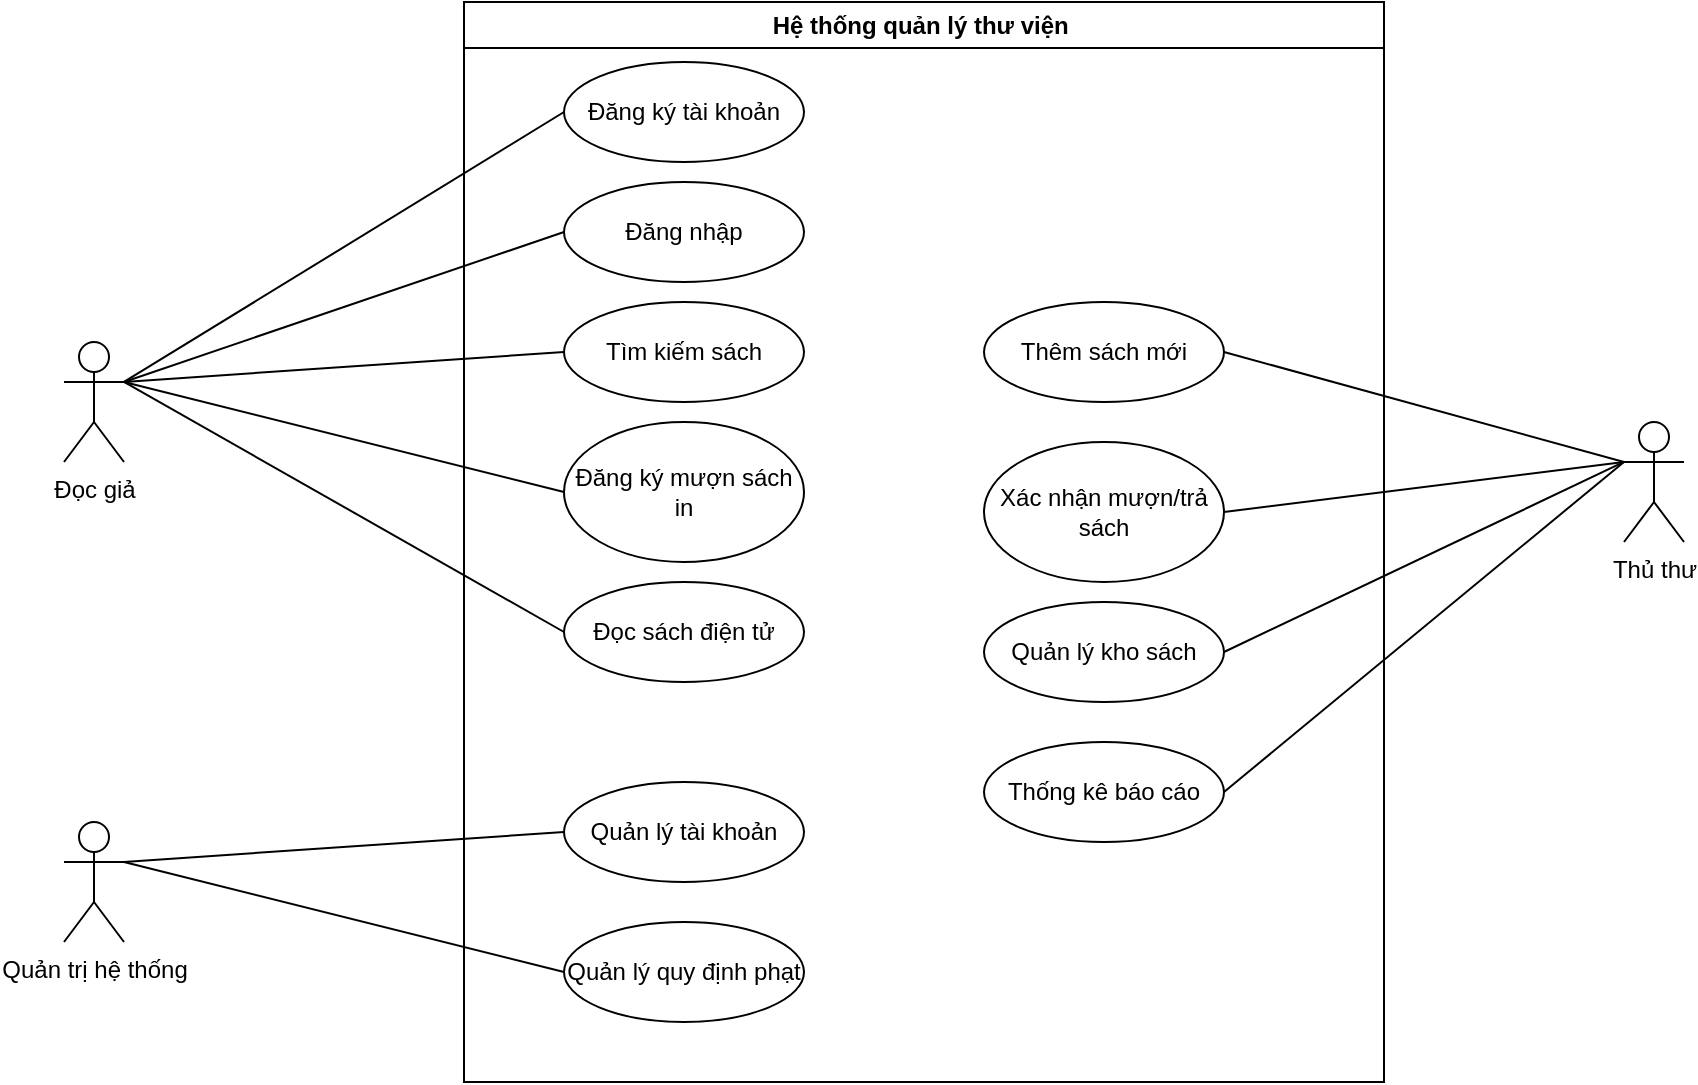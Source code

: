 <mxfile version="26.2.15">
  <diagram name="Trang-1" id="g6s2iFGcWP1NQxrpl8Js">
    <mxGraphModel dx="2253" dy="1945" grid="1" gridSize="10" guides="1" tooltips="1" connect="1" arrows="1" fold="1" page="1" pageScale="1" pageWidth="827" pageHeight="1169" math="0" shadow="0">
      <root>
        <mxCell id="0" />
        <mxCell id="1" parent="0" />
        <mxCell id="h4cMV4vLyfonSzW7anRb-2" value="Hệ thống quản lý thư viện&amp;nbsp;" style="swimlane;whiteSpace=wrap;html=1;" vertex="1" parent="1">
          <mxGeometry x="60" y="-110" width="460" height="540" as="geometry" />
        </mxCell>
        <mxCell id="h4cMV4vLyfonSzW7anRb-4" value="Đăng ký tài khoản" style="ellipse;whiteSpace=wrap;html=1;" vertex="1" parent="h4cMV4vLyfonSzW7anRb-2">
          <mxGeometry x="50" y="30" width="120" height="50" as="geometry" />
        </mxCell>
        <mxCell id="h4cMV4vLyfonSzW7anRb-9" value="Đăng nhập" style="ellipse;whiteSpace=wrap;html=1;" vertex="1" parent="h4cMV4vLyfonSzW7anRb-2">
          <mxGeometry x="50" y="90" width="120" height="50" as="geometry" />
        </mxCell>
        <mxCell id="h4cMV4vLyfonSzW7anRb-10" value="Tìm kiếm sách" style="ellipse;whiteSpace=wrap;html=1;" vertex="1" parent="h4cMV4vLyfonSzW7anRb-2">
          <mxGeometry x="50" y="150" width="120" height="50" as="geometry" />
        </mxCell>
        <mxCell id="h4cMV4vLyfonSzW7anRb-11" value="Đăng ký mượn sách in" style="ellipse;whiteSpace=wrap;html=1;" vertex="1" parent="h4cMV4vLyfonSzW7anRb-2">
          <mxGeometry x="50" y="210" width="120" height="70" as="geometry" />
        </mxCell>
        <mxCell id="h4cMV4vLyfonSzW7anRb-12" value="Đọc sách điện tử" style="ellipse;whiteSpace=wrap;html=1;" vertex="1" parent="h4cMV4vLyfonSzW7anRb-2">
          <mxGeometry x="50" y="290" width="120" height="50" as="geometry" />
        </mxCell>
        <mxCell id="h4cMV4vLyfonSzW7anRb-13" value="Quản lý tài khoản" style="ellipse;whiteSpace=wrap;html=1;" vertex="1" parent="h4cMV4vLyfonSzW7anRb-2">
          <mxGeometry x="50" y="390" width="120" height="50" as="geometry" />
        </mxCell>
        <mxCell id="h4cMV4vLyfonSzW7anRb-14" value="Quản lý quy định phạt" style="ellipse;whiteSpace=wrap;html=1;" vertex="1" parent="h4cMV4vLyfonSzW7anRb-2">
          <mxGeometry x="50" y="460" width="120" height="50" as="geometry" />
        </mxCell>
        <mxCell id="h4cMV4vLyfonSzW7anRb-17" value="Thêm sách mới" style="ellipse;whiteSpace=wrap;html=1;" vertex="1" parent="h4cMV4vLyfonSzW7anRb-2">
          <mxGeometry x="260" y="150" width="120" height="50" as="geometry" />
        </mxCell>
        <mxCell id="h4cMV4vLyfonSzW7anRb-19" value="Xác nhận mượn/trả sách" style="ellipse;whiteSpace=wrap;html=1;" vertex="1" parent="h4cMV4vLyfonSzW7anRb-2">
          <mxGeometry x="260" y="220" width="120" height="70" as="geometry" />
        </mxCell>
        <mxCell id="h4cMV4vLyfonSzW7anRb-20" value="Quản lý kho sách" style="ellipse;whiteSpace=wrap;html=1;" vertex="1" parent="h4cMV4vLyfonSzW7anRb-2">
          <mxGeometry x="260" y="300" width="120" height="50" as="geometry" />
        </mxCell>
        <mxCell id="h4cMV4vLyfonSzW7anRb-21" value="Thống kê báo cáo" style="ellipse;whiteSpace=wrap;html=1;" vertex="1" parent="h4cMV4vLyfonSzW7anRb-2">
          <mxGeometry x="260" y="370" width="120" height="50" as="geometry" />
        </mxCell>
        <mxCell id="h4cMV4vLyfonSzW7anRb-3" value="Đọc giả" style="shape=umlActor;verticalLabelPosition=bottom;verticalAlign=top;html=1;outlineConnect=0;" vertex="1" parent="1">
          <mxGeometry x="-140" y="60" width="30" height="60" as="geometry" />
        </mxCell>
        <mxCell id="h4cMV4vLyfonSzW7anRb-15" value="Quản trị hệ thống" style="shape=umlActor;verticalLabelPosition=bottom;verticalAlign=top;html=1;outlineConnect=0;" vertex="1" parent="1">
          <mxGeometry x="-140" y="300" width="30" height="60" as="geometry" />
        </mxCell>
        <mxCell id="h4cMV4vLyfonSzW7anRb-16" value="Thủ thư" style="shape=umlActor;verticalLabelPosition=bottom;verticalAlign=top;html=1;outlineConnect=0;" vertex="1" parent="1">
          <mxGeometry x="640" y="100" width="30" height="60" as="geometry" />
        </mxCell>
        <mxCell id="h4cMV4vLyfonSzW7anRb-24" value="" style="endArrow=none;html=1;rounded=0;exitX=1;exitY=0.333;exitDx=0;exitDy=0;exitPerimeter=0;entryX=0;entryY=0.5;entryDx=0;entryDy=0;" edge="1" parent="1" source="h4cMV4vLyfonSzW7anRb-3" target="h4cMV4vLyfonSzW7anRb-4">
          <mxGeometry width="50" height="50" relative="1" as="geometry">
            <mxPoint x="360" y="300" as="sourcePoint" />
            <mxPoint x="410" y="250" as="targetPoint" />
          </mxGeometry>
        </mxCell>
        <mxCell id="h4cMV4vLyfonSzW7anRb-25" value="" style="endArrow=none;html=1;rounded=0;exitX=1;exitY=0.333;exitDx=0;exitDy=0;exitPerimeter=0;entryX=0;entryY=0.5;entryDx=0;entryDy=0;" edge="1" parent="1" source="h4cMV4vLyfonSzW7anRb-3" target="h4cMV4vLyfonSzW7anRb-9">
          <mxGeometry width="50" height="50" relative="1" as="geometry">
            <mxPoint x="360" y="300" as="sourcePoint" />
            <mxPoint x="410" y="250" as="targetPoint" />
          </mxGeometry>
        </mxCell>
        <mxCell id="h4cMV4vLyfonSzW7anRb-26" value="" style="endArrow=none;html=1;rounded=0;exitX=1;exitY=0.333;exitDx=0;exitDy=0;exitPerimeter=0;entryX=0;entryY=0.5;entryDx=0;entryDy=0;" edge="1" parent="1" source="h4cMV4vLyfonSzW7anRb-3" target="h4cMV4vLyfonSzW7anRb-10">
          <mxGeometry width="50" height="50" relative="1" as="geometry">
            <mxPoint x="360" y="300" as="sourcePoint" />
            <mxPoint x="410" y="250" as="targetPoint" />
          </mxGeometry>
        </mxCell>
        <mxCell id="h4cMV4vLyfonSzW7anRb-27" value="" style="endArrow=none;html=1;rounded=0;exitX=1;exitY=0.333;exitDx=0;exitDy=0;exitPerimeter=0;entryX=0;entryY=0.5;entryDx=0;entryDy=0;" edge="1" parent="1" source="h4cMV4vLyfonSzW7anRb-3" target="h4cMV4vLyfonSzW7anRb-11">
          <mxGeometry width="50" height="50" relative="1" as="geometry">
            <mxPoint x="360" y="300" as="sourcePoint" />
            <mxPoint x="410" y="250" as="targetPoint" />
          </mxGeometry>
        </mxCell>
        <mxCell id="h4cMV4vLyfonSzW7anRb-28" value="" style="endArrow=none;html=1;rounded=0;exitX=1;exitY=0.333;exitDx=0;exitDy=0;exitPerimeter=0;entryX=0;entryY=0.5;entryDx=0;entryDy=0;" edge="1" parent="1" source="h4cMV4vLyfonSzW7anRb-3" target="h4cMV4vLyfonSzW7anRb-12">
          <mxGeometry width="50" height="50" relative="1" as="geometry">
            <mxPoint x="360" y="300" as="sourcePoint" />
            <mxPoint x="410" y="250" as="targetPoint" />
          </mxGeometry>
        </mxCell>
        <mxCell id="h4cMV4vLyfonSzW7anRb-29" value="" style="endArrow=none;html=1;rounded=0;exitX=1;exitY=0.333;exitDx=0;exitDy=0;exitPerimeter=0;entryX=0;entryY=0.5;entryDx=0;entryDy=0;" edge="1" parent="1" source="h4cMV4vLyfonSzW7anRb-15" target="h4cMV4vLyfonSzW7anRb-13">
          <mxGeometry width="50" height="50" relative="1" as="geometry">
            <mxPoint x="360" y="300" as="sourcePoint" />
            <mxPoint x="410" y="250" as="targetPoint" />
          </mxGeometry>
        </mxCell>
        <mxCell id="h4cMV4vLyfonSzW7anRb-30" value="" style="endArrow=none;html=1;rounded=0;exitX=1;exitY=0.333;exitDx=0;exitDy=0;exitPerimeter=0;entryX=0;entryY=0.5;entryDx=0;entryDy=0;" edge="1" parent="1" source="h4cMV4vLyfonSzW7anRb-15" target="h4cMV4vLyfonSzW7anRb-14">
          <mxGeometry width="50" height="50" relative="1" as="geometry">
            <mxPoint x="360" y="300" as="sourcePoint" />
            <mxPoint x="410" y="250" as="targetPoint" />
          </mxGeometry>
        </mxCell>
        <mxCell id="h4cMV4vLyfonSzW7anRb-31" value="" style="endArrow=none;html=1;rounded=0;entryX=0;entryY=0.333;entryDx=0;entryDy=0;entryPerimeter=0;exitX=1;exitY=0.5;exitDx=0;exitDy=0;" edge="1" parent="1" source="h4cMV4vLyfonSzW7anRb-17" target="h4cMV4vLyfonSzW7anRb-16">
          <mxGeometry width="50" height="50" relative="1" as="geometry">
            <mxPoint x="360" y="300" as="sourcePoint" />
            <mxPoint x="410" y="250" as="targetPoint" />
          </mxGeometry>
        </mxCell>
        <mxCell id="h4cMV4vLyfonSzW7anRb-32" value="" style="endArrow=none;html=1;rounded=0;entryX=0;entryY=0.333;entryDx=0;entryDy=0;entryPerimeter=0;exitX=1;exitY=0.5;exitDx=0;exitDy=0;" edge="1" parent="1" source="h4cMV4vLyfonSzW7anRb-19" target="h4cMV4vLyfonSzW7anRb-16">
          <mxGeometry width="50" height="50" relative="1" as="geometry">
            <mxPoint x="360" y="300" as="sourcePoint" />
            <mxPoint x="410" y="250" as="targetPoint" />
          </mxGeometry>
        </mxCell>
        <mxCell id="h4cMV4vLyfonSzW7anRb-33" value="" style="endArrow=none;html=1;rounded=0;entryX=0;entryY=0.333;entryDx=0;entryDy=0;entryPerimeter=0;exitX=1;exitY=0.5;exitDx=0;exitDy=0;" edge="1" parent="1" source="h4cMV4vLyfonSzW7anRb-20" target="h4cMV4vLyfonSzW7anRb-16">
          <mxGeometry width="50" height="50" relative="1" as="geometry">
            <mxPoint x="360" y="300" as="sourcePoint" />
            <mxPoint x="410" y="250" as="targetPoint" />
          </mxGeometry>
        </mxCell>
        <mxCell id="h4cMV4vLyfonSzW7anRb-34" value="" style="endArrow=none;html=1;rounded=0;entryX=0;entryY=0.333;entryDx=0;entryDy=0;entryPerimeter=0;exitX=1;exitY=0.5;exitDx=0;exitDy=0;" edge="1" parent="1" source="h4cMV4vLyfonSzW7anRb-21" target="h4cMV4vLyfonSzW7anRb-16">
          <mxGeometry width="50" height="50" relative="1" as="geometry">
            <mxPoint x="360" y="300" as="sourcePoint" />
            <mxPoint x="410" y="250" as="targetPoint" />
          </mxGeometry>
        </mxCell>
      </root>
    </mxGraphModel>
  </diagram>
</mxfile>
